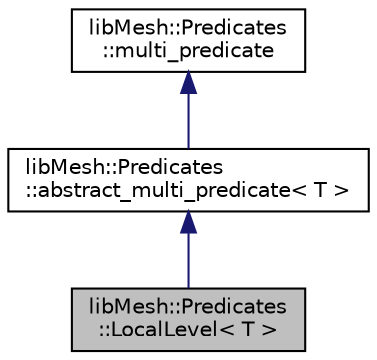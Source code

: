 digraph "libMesh::Predicates::LocalLevel&lt; T &gt;"
{
 // INTERACTIVE_SVG=YES
  edge [fontname="Helvetica",fontsize="10",labelfontname="Helvetica",labelfontsize="10"];
  node [fontname="Helvetica",fontsize="10",shape=record];
  Node1 [label="libMesh::Predicates\l::LocalLevel\< T \>",height=0.2,width=0.4,color="black", fillcolor="grey75", style="filled" fontcolor="black"];
  Node2 -> Node1 [dir="back",color="midnightblue",fontsize="10",style="solid",fontname="Helvetica"];
  Node2 [label="libMesh::Predicates\l::abstract_multi_predicate\< T \>",height=0.2,width=0.4,color="black", fillcolor="white", style="filled",URL="$structlibMesh_1_1Predicates_1_1abstract__multi__predicate.html"];
  Node3 -> Node2 [dir="back",color="midnightblue",fontsize="10",style="solid",fontname="Helvetica"];
  Node3 [label="libMesh::Predicates\l::multi_predicate",height=0.2,width=0.4,color="black", fillcolor="white", style="filled",URL="$structlibMesh_1_1Predicates_1_1multi__predicate.html"];
}
